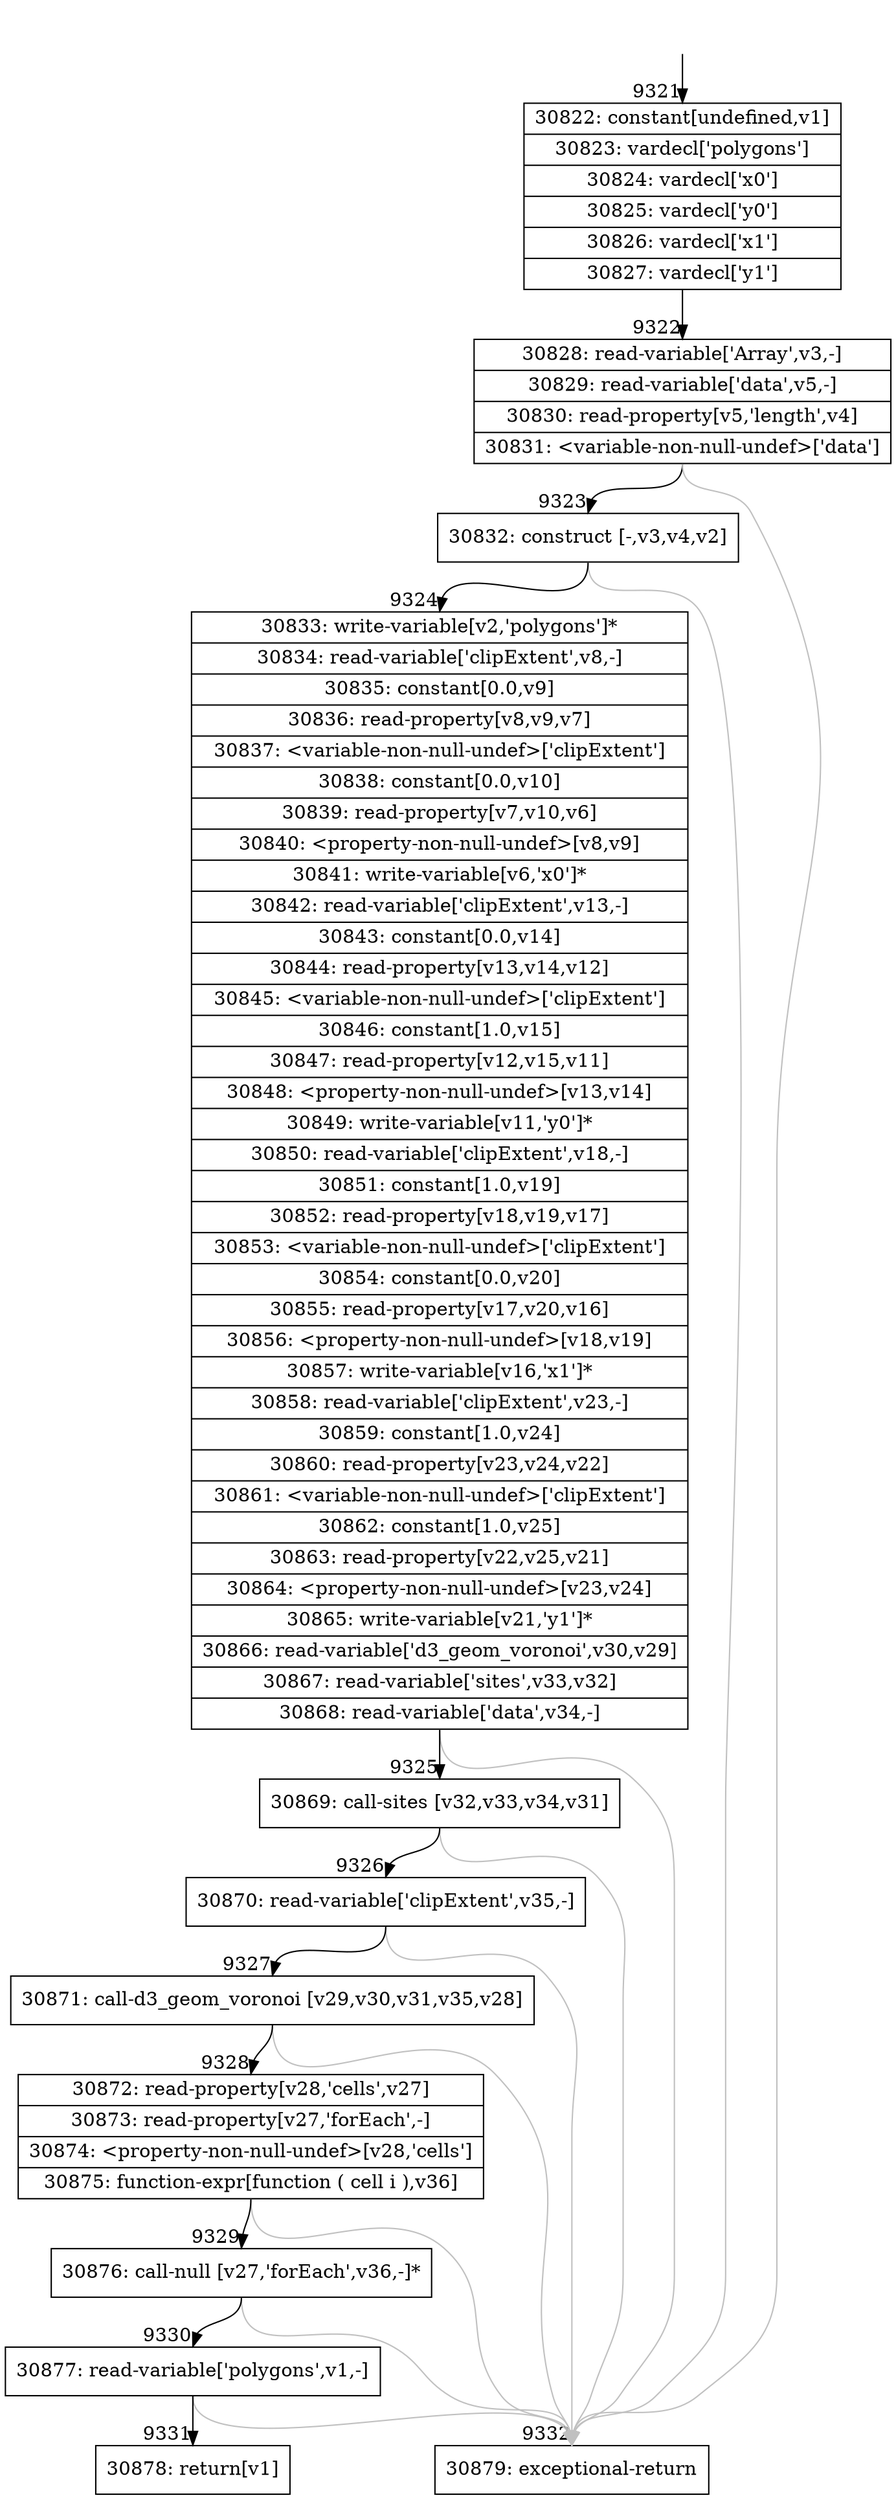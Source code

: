 digraph {
rankdir="TD"
BB_entry854[shape=none,label=""];
BB_entry854 -> BB9321 [tailport=s, headport=n, headlabel="    9321"]
BB9321 [shape=record label="{30822: constant[undefined,v1]|30823: vardecl['polygons']|30824: vardecl['x0']|30825: vardecl['y0']|30826: vardecl['x1']|30827: vardecl['y1']}" ] 
BB9321 -> BB9322 [tailport=s, headport=n, headlabel="      9322"]
BB9322 [shape=record label="{30828: read-variable['Array',v3,-]|30829: read-variable['data',v5,-]|30830: read-property[v5,'length',v4]|30831: \<variable-non-null-undef\>['data']}" ] 
BB9322 -> BB9323 [tailport=s, headport=n, headlabel="      9323"]
BB9322 -> BB9332 [tailport=s, headport=n, color=gray, headlabel="      9332"]
BB9323 [shape=record label="{30832: construct [-,v3,v4,v2]}" ] 
BB9323 -> BB9324 [tailport=s, headport=n, headlabel="      9324"]
BB9323 -> BB9332 [tailport=s, headport=n, color=gray]
BB9324 [shape=record label="{30833: write-variable[v2,'polygons']*|30834: read-variable['clipExtent',v8,-]|30835: constant[0.0,v9]|30836: read-property[v8,v9,v7]|30837: \<variable-non-null-undef\>['clipExtent']|30838: constant[0.0,v10]|30839: read-property[v7,v10,v6]|30840: \<property-non-null-undef\>[v8,v9]|30841: write-variable[v6,'x0']*|30842: read-variable['clipExtent',v13,-]|30843: constant[0.0,v14]|30844: read-property[v13,v14,v12]|30845: \<variable-non-null-undef\>['clipExtent']|30846: constant[1.0,v15]|30847: read-property[v12,v15,v11]|30848: \<property-non-null-undef\>[v13,v14]|30849: write-variable[v11,'y0']*|30850: read-variable['clipExtent',v18,-]|30851: constant[1.0,v19]|30852: read-property[v18,v19,v17]|30853: \<variable-non-null-undef\>['clipExtent']|30854: constant[0.0,v20]|30855: read-property[v17,v20,v16]|30856: \<property-non-null-undef\>[v18,v19]|30857: write-variable[v16,'x1']*|30858: read-variable['clipExtent',v23,-]|30859: constant[1.0,v24]|30860: read-property[v23,v24,v22]|30861: \<variable-non-null-undef\>['clipExtent']|30862: constant[1.0,v25]|30863: read-property[v22,v25,v21]|30864: \<property-non-null-undef\>[v23,v24]|30865: write-variable[v21,'y1']*|30866: read-variable['d3_geom_voronoi',v30,v29]|30867: read-variable['sites',v33,v32]|30868: read-variable['data',v34,-]}" ] 
BB9324 -> BB9325 [tailport=s, headport=n, headlabel="      9325"]
BB9324 -> BB9332 [tailport=s, headport=n, color=gray]
BB9325 [shape=record label="{30869: call-sites [v32,v33,v34,v31]}" ] 
BB9325 -> BB9326 [tailport=s, headport=n, headlabel="      9326"]
BB9325 -> BB9332 [tailport=s, headport=n, color=gray]
BB9326 [shape=record label="{30870: read-variable['clipExtent',v35,-]}" ] 
BB9326 -> BB9327 [tailport=s, headport=n, headlabel="      9327"]
BB9326 -> BB9332 [tailport=s, headport=n, color=gray]
BB9327 [shape=record label="{30871: call-d3_geom_voronoi [v29,v30,v31,v35,v28]}" ] 
BB9327 -> BB9328 [tailport=s, headport=n, headlabel="      9328"]
BB9327 -> BB9332 [tailport=s, headport=n, color=gray]
BB9328 [shape=record label="{30872: read-property[v28,'cells',v27]|30873: read-property[v27,'forEach',-]|30874: \<property-non-null-undef\>[v28,'cells']|30875: function-expr[function ( cell i ),v36]}" ] 
BB9328 -> BB9329 [tailport=s, headport=n, headlabel="      9329"]
BB9328 -> BB9332 [tailport=s, headport=n, color=gray]
BB9329 [shape=record label="{30876: call-null [v27,'forEach',v36,-]*}" ] 
BB9329 -> BB9330 [tailport=s, headport=n, headlabel="      9330"]
BB9329 -> BB9332 [tailport=s, headport=n, color=gray]
BB9330 [shape=record label="{30877: read-variable['polygons',v1,-]}" ] 
BB9330 -> BB9331 [tailport=s, headport=n, headlabel="      9331"]
BB9330 -> BB9332 [tailport=s, headport=n, color=gray]
BB9331 [shape=record label="{30878: return[v1]}" ] 
BB9332 [shape=record label="{30879: exceptional-return}" ] 
//#$~ 5482
}
